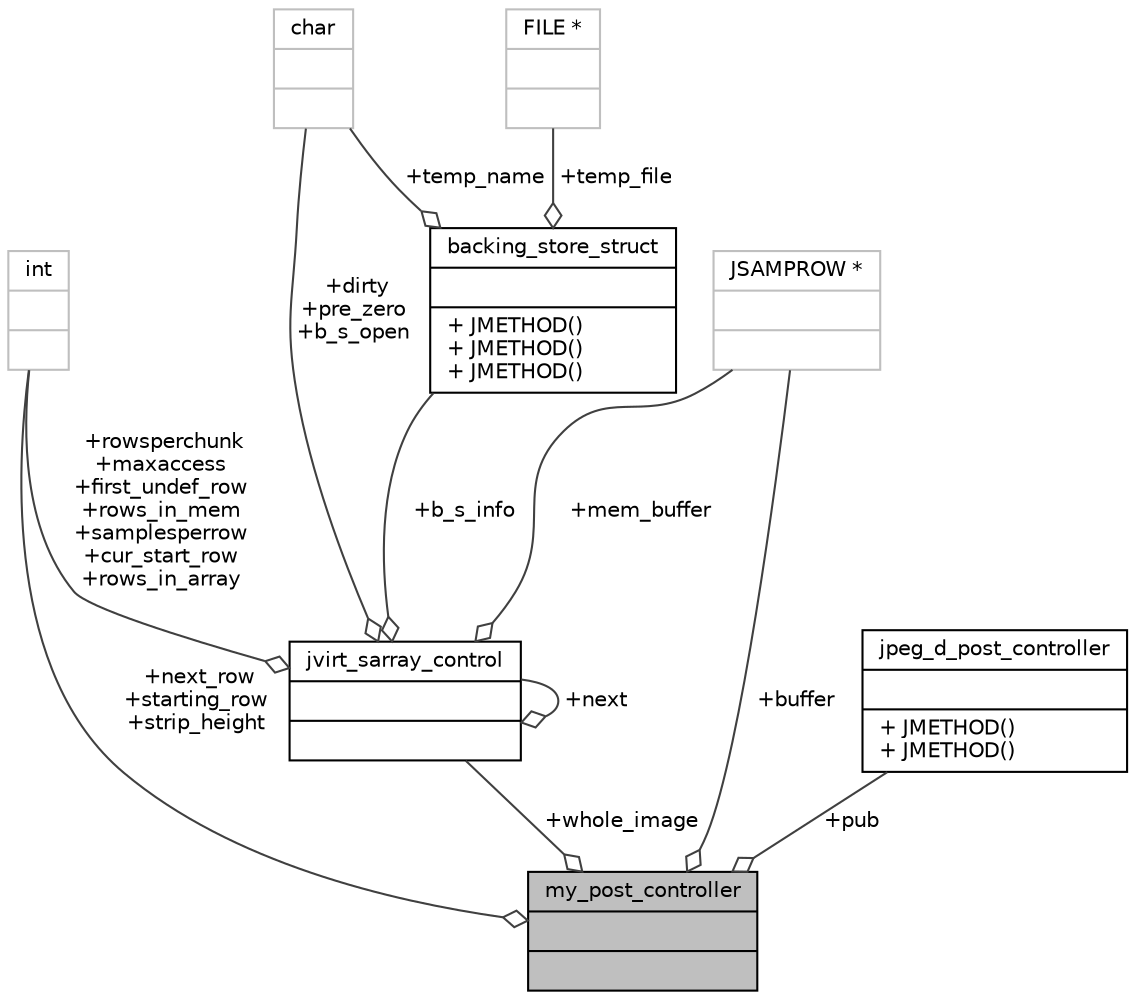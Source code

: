 digraph "my_post_controller"
{
 // LATEX_PDF_SIZE
  bgcolor="transparent";
  edge [fontname="Helvetica",fontsize="10",labelfontname="Helvetica",labelfontsize="10"];
  node [fontname="Helvetica",fontsize="10",shape=record];
  Node1 [label="{my_post_controller\n||}",height=0.2,width=0.4,color="black", fillcolor="grey75", style="filled", fontcolor="black",tooltip=" "];
  Node2 -> Node1 [color="grey25",fontsize="10",style="solid",label=" +next_row\n+starting_row\n+strip_height" ,arrowhead="odiamond"];
  Node2 [label="{int\n||}",height=0.2,width=0.4,color="grey75",tooltip=" "];
  Node3 -> Node1 [color="grey25",fontsize="10",style="solid",label=" +buffer" ,arrowhead="odiamond"];
  Node3 [label="{JSAMPROW *\n||}",height=0.2,width=0.4,color="grey75",tooltip=" "];
  Node4 -> Node1 [color="grey25",fontsize="10",style="solid",label=" +whole_image" ,arrowhead="odiamond"];
  Node4 [label="{jvirt_sarray_control\n||}",height=0.2,width=0.4,color="black",URL="$structjvirt__sarray__control.html",tooltip=" "];
  Node5 -> Node4 [color="grey25",fontsize="10",style="solid",label=" +dirty\n+pre_zero\n+b_s_open" ,arrowhead="odiamond"];
  Node5 [label="{char\n||}",height=0.2,width=0.4,color="grey75",tooltip=" "];
  Node4 -> Node4 [color="grey25",fontsize="10",style="solid",label=" +next" ,arrowhead="odiamond"];
  Node2 -> Node4 [color="grey25",fontsize="10",style="solid",label=" +rowsperchunk\n+maxaccess\n+first_undef_row\n+rows_in_mem\n+samplesperrow\n+cur_start_row\n+rows_in_array" ,arrowhead="odiamond"];
  Node3 -> Node4 [color="grey25",fontsize="10",style="solid",label=" +mem_buffer" ,arrowhead="odiamond"];
  Node6 -> Node4 [color="grey25",fontsize="10",style="solid",label=" +b_s_info" ,arrowhead="odiamond"];
  Node6 [label="{backing_store_struct\n||+ JMETHOD()\l+ JMETHOD()\l+ JMETHOD()\l}",height=0.2,width=0.4,color="black",URL="$structbacking__store__struct.html",tooltip=" "];
  Node5 -> Node6 [color="grey25",fontsize="10",style="solid",label=" +temp_name" ,arrowhead="odiamond"];
  Node7 -> Node6 [color="grey25",fontsize="10",style="solid",label=" +temp_file" ,arrowhead="odiamond"];
  Node7 [label="{FILE *\n||}",height=0.2,width=0.4,color="grey75",tooltip=" "];
  Node8 -> Node1 [color="grey25",fontsize="10",style="solid",label=" +pub" ,arrowhead="odiamond"];
  Node8 [label="{jpeg_d_post_controller\n||+ JMETHOD()\l+ JMETHOD()\l}",height=0.2,width=0.4,color="black",URL="$structjpeg__d__post__controller.html",tooltip=" "];
}
